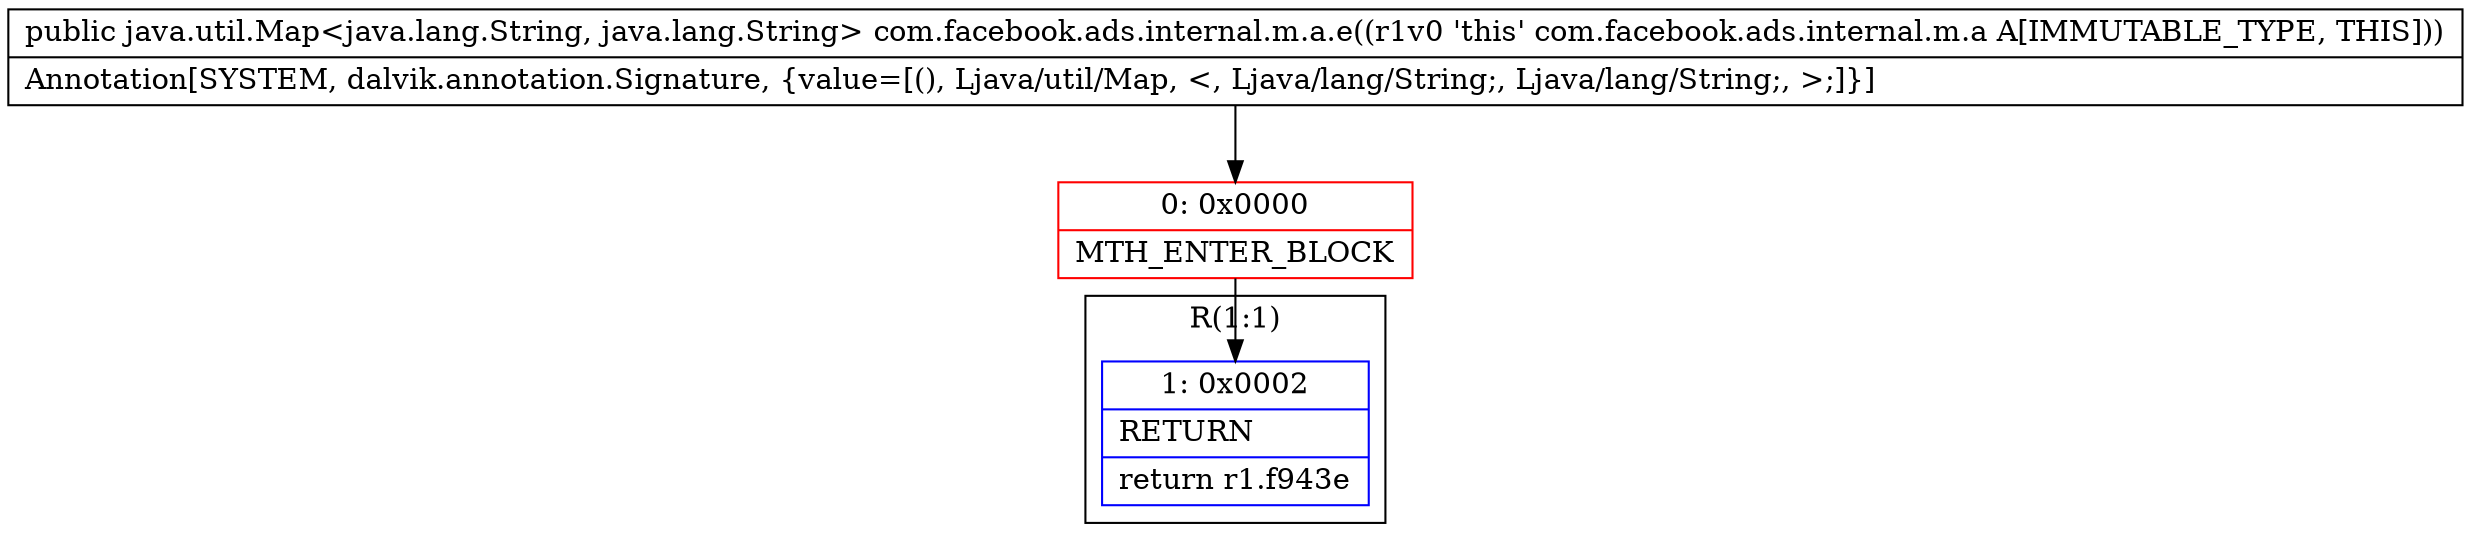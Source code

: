 digraph "CFG forcom.facebook.ads.internal.m.a.e()Ljava\/util\/Map;" {
subgraph cluster_Region_554543273 {
label = "R(1:1)";
node [shape=record,color=blue];
Node_1 [shape=record,label="{1\:\ 0x0002|RETURN\l|return r1.f943e\l}"];
}
Node_0 [shape=record,color=red,label="{0\:\ 0x0000|MTH_ENTER_BLOCK\l}"];
MethodNode[shape=record,label="{public java.util.Map\<java.lang.String, java.lang.String\> com.facebook.ads.internal.m.a.e((r1v0 'this' com.facebook.ads.internal.m.a A[IMMUTABLE_TYPE, THIS]))  | Annotation[SYSTEM, dalvik.annotation.Signature, \{value=[(), Ljava\/util\/Map, \<, Ljava\/lang\/String;, Ljava\/lang\/String;, \>;]\}]\l}"];
MethodNode -> Node_0;
Node_0 -> Node_1;
}

